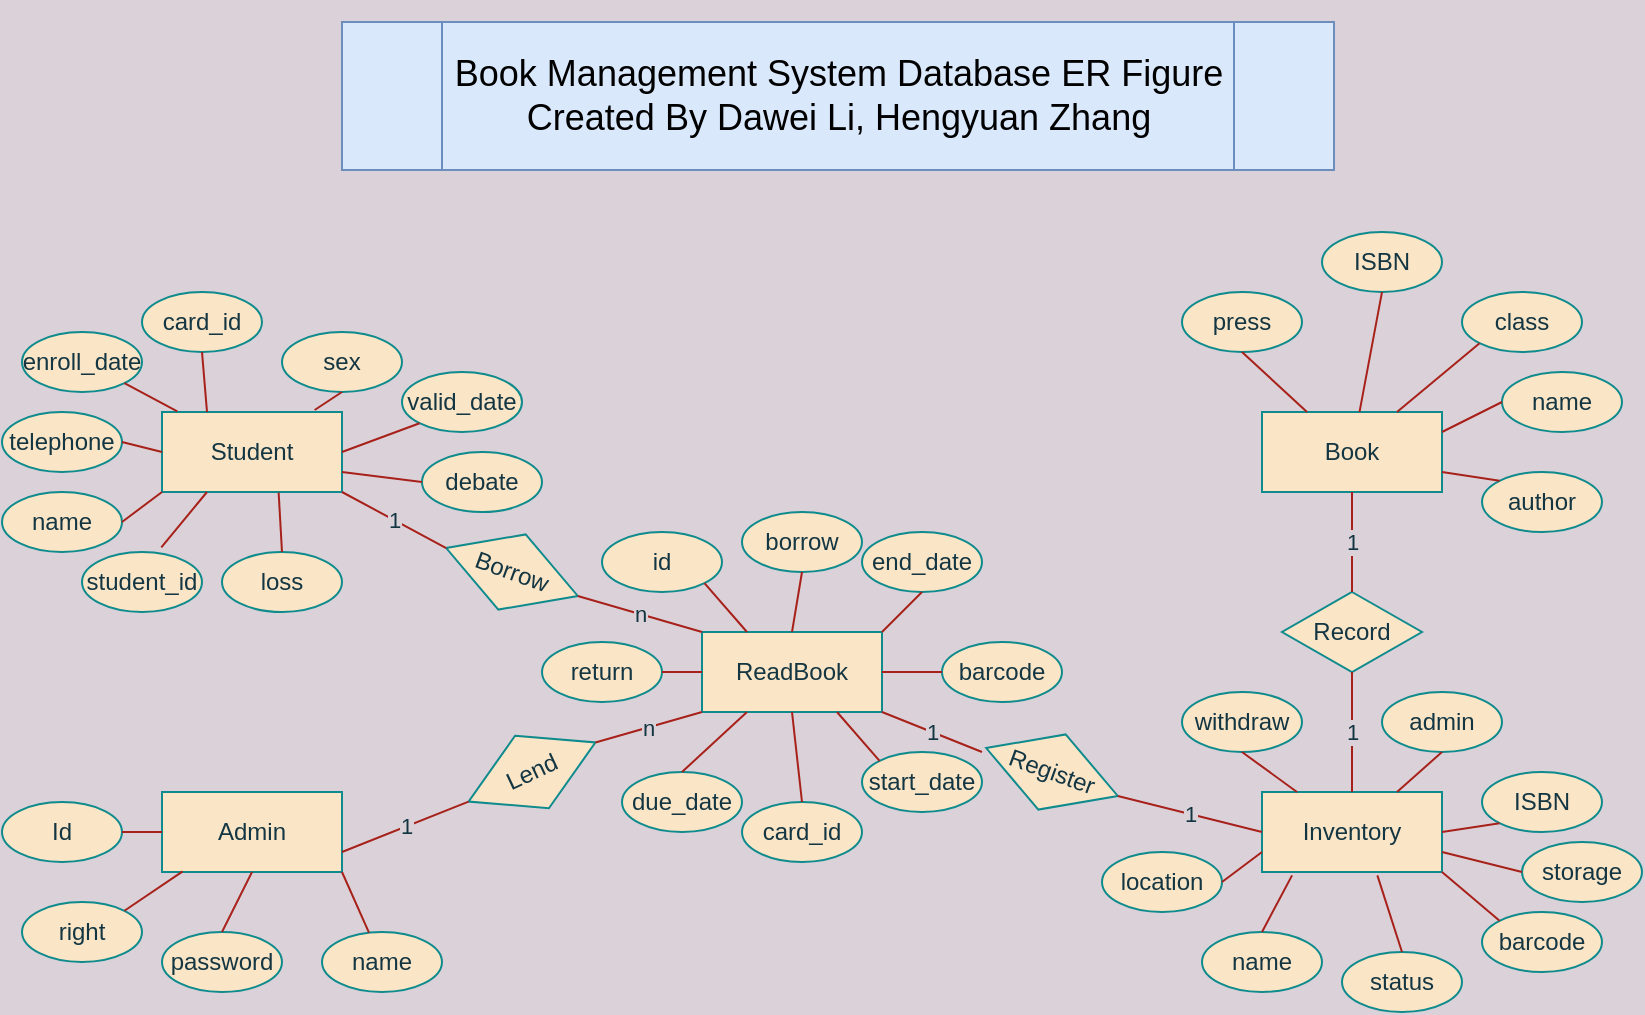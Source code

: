 <mxfile version="15.9.4" type="github">
  <diagram id="jUCnDNcfXhItBj9dQEkn" name="Page-1">
    <mxGraphModel dx="946" dy="614" grid="0" gridSize="10" guides="1" tooltips="1" connect="1" arrows="1" fold="1" page="0" pageScale="1" pageWidth="827" pageHeight="1169" background="#DAD2D8" math="0" shadow="0">
      <root>
        <mxCell id="0" />
        <mxCell id="1" parent="0" />
        <mxCell id="0_cgmdYACFYFVNxgg6Bf-1" value="ReadBook" style="rounded=0;whiteSpace=wrap;html=1;fillColor=#FAE5C7;strokeColor=#0F8B8D;fontColor=#143642;" parent="1" vertex="1">
          <mxGeometry x="362" y="420" width="90" height="40" as="geometry" />
        </mxCell>
        <mxCell id="TISyKrs998pfCiCvNHpI-1" value="Student" style="rounded=0;whiteSpace=wrap;html=1;fillColor=#FAE5C7;strokeColor=#0F8B8D;fontColor=#143642;" parent="1" vertex="1">
          <mxGeometry x="92" y="310" width="90" height="40" as="geometry" />
        </mxCell>
        <mxCell id="TISyKrs998pfCiCvNHpI-2" value="Admin" style="rounded=0;whiteSpace=wrap;html=1;fillColor=#FAE5C7;strokeColor=#0F8B8D;fontColor=#143642;" parent="1" vertex="1">
          <mxGeometry x="92" y="500" width="90" height="40" as="geometry" />
        </mxCell>
        <mxCell id="TISyKrs998pfCiCvNHpI-3" value="Inventory" style="rounded=0;whiteSpace=wrap;html=1;fillColor=#FAE5C7;strokeColor=#0F8B8D;fontColor=#143642;" parent="1" vertex="1">
          <mxGeometry x="642" y="500" width="90" height="40" as="geometry" />
        </mxCell>
        <mxCell id="TISyKrs998pfCiCvNHpI-4" value="Book" style="rounded=0;whiteSpace=wrap;html=1;fillColor=#FAE5C7;strokeColor=#0F8B8D;fontColor=#143642;" parent="1" vertex="1">
          <mxGeometry x="642" y="310" width="90" height="40" as="geometry" />
        </mxCell>
        <mxCell id="TISyKrs998pfCiCvNHpI-6" value="Register" style="rhombus;whiteSpace=wrap;html=1;rotation=20;fillColor=#FAE5C7;strokeColor=#0F8B8D;fontColor=#143642;" parent="1" vertex="1">
          <mxGeometry x="502" y="470" width="70" height="40" as="geometry" />
        </mxCell>
        <mxCell id="TISyKrs998pfCiCvNHpI-7" value="1" style="endArrow=none;html=1;rounded=0;exitX=1;exitY=1;exitDx=0;exitDy=0;labelBackgroundColor=#DAD2D8;strokeColor=#A8201A;fontColor=#143642;fillColor=#FAE5C7;" parent="1" source="0_cgmdYACFYFVNxgg6Bf-1" edge="1">
          <mxGeometry width="50" height="50" relative="1" as="geometry">
            <mxPoint x="442" y="510" as="sourcePoint" />
            <mxPoint x="502" y="480" as="targetPoint" />
          </mxGeometry>
        </mxCell>
        <mxCell id="TISyKrs998pfCiCvNHpI-8" value="1" style="endArrow=none;html=1;rounded=0;exitX=0;exitY=0.5;exitDx=0;exitDy=0;entryX=1;entryY=0.5;entryDx=0;entryDy=0;labelBackgroundColor=#DAD2D8;strokeColor=#A8201A;fontColor=#143642;fillColor=#FAE5C7;" parent="1" source="TISyKrs998pfCiCvNHpI-3" target="TISyKrs998pfCiCvNHpI-6" edge="1">
          <mxGeometry width="50" height="50" relative="1" as="geometry">
            <mxPoint x="512" y="590" as="sourcePoint" />
            <mxPoint x="572" y="500" as="targetPoint" />
          </mxGeometry>
        </mxCell>
        <mxCell id="TISyKrs998pfCiCvNHpI-9" value="Record" style="rhombus;whiteSpace=wrap;html=1;rotation=0;fillColor=#FAE5C7;strokeColor=#0F8B8D;fontColor=#143642;" parent="1" vertex="1">
          <mxGeometry x="652" y="400" width="70" height="40" as="geometry" />
        </mxCell>
        <mxCell id="TISyKrs998pfCiCvNHpI-10" value="1" style="endArrow=none;html=1;rounded=0;entryX=0.5;entryY=1;entryDx=0;entryDy=0;exitX=0.5;exitY=0;exitDx=0;exitDy=0;labelBackgroundColor=#DAD2D8;strokeColor=#A8201A;fontColor=#143642;fillColor=#FAE5C7;" parent="1" source="TISyKrs998pfCiCvNHpI-9" target="TISyKrs998pfCiCvNHpI-4" edge="1">
          <mxGeometry width="50" height="50" relative="1" as="geometry">
            <mxPoint x="682" y="400" as="sourcePoint" />
            <mxPoint x="732" y="350" as="targetPoint" />
          </mxGeometry>
        </mxCell>
        <mxCell id="TISyKrs998pfCiCvNHpI-11" value="1" style="endArrow=none;html=1;rounded=0;exitX=0.5;exitY=0;exitDx=0;exitDy=0;labelBackgroundColor=#DAD2D8;strokeColor=#A8201A;fontColor=#143642;fillColor=#FAE5C7;" parent="1" source="TISyKrs998pfCiCvNHpI-3" target="TISyKrs998pfCiCvNHpI-9" edge="1">
          <mxGeometry width="50" height="50" relative="1" as="geometry">
            <mxPoint x="672" y="490" as="sourcePoint" />
            <mxPoint x="722" y="440" as="targetPoint" />
          </mxGeometry>
        </mxCell>
        <mxCell id="TISyKrs998pfCiCvNHpI-13" value="Borrow" style="rhombus;whiteSpace=wrap;html=1;rotation=20;fillColor=#FAE5C7;strokeColor=#0F8B8D;fontColor=#143642;" parent="1" vertex="1">
          <mxGeometry x="232" y="370" width="70" height="40" as="geometry" />
        </mxCell>
        <mxCell id="TISyKrs998pfCiCvNHpI-14" value="Lend" style="rhombus;whiteSpace=wrap;html=1;rotation=-25;fillColor=#FAE5C7;strokeColor=#0F8B8D;fontColor=#143642;" parent="1" vertex="1">
          <mxGeometry x="242" y="470" width="70" height="40" as="geometry" />
        </mxCell>
        <mxCell id="TISyKrs998pfCiCvNHpI-15" value="n" style="endArrow=none;html=1;rounded=0;entryX=0;entryY=1;entryDx=0;entryDy=0;exitX=1;exitY=0.5;exitDx=0;exitDy=0;labelBackgroundColor=#DAD2D8;strokeColor=#A8201A;fontColor=#143642;fillColor=#FAE5C7;" parent="1" source="TISyKrs998pfCiCvNHpI-14" target="0_cgmdYACFYFVNxgg6Bf-1" edge="1">
          <mxGeometry width="50" height="50" relative="1" as="geometry">
            <mxPoint x="342" y="540" as="sourcePoint" />
            <mxPoint x="392" y="490" as="targetPoint" />
          </mxGeometry>
        </mxCell>
        <mxCell id="TISyKrs998pfCiCvNHpI-16" value="1" style="endArrow=none;html=1;rounded=0;entryX=0;entryY=0.5;entryDx=0;entryDy=0;exitX=1;exitY=0.75;exitDx=0;exitDy=0;labelBackgroundColor=#DAD2D8;strokeColor=#A8201A;fontColor=#143642;fillColor=#FAE5C7;" parent="1" source="TISyKrs998pfCiCvNHpI-2" target="TISyKrs998pfCiCvNHpI-14" edge="1">
          <mxGeometry width="50" height="50" relative="1" as="geometry">
            <mxPoint x="192" y="620" as="sourcePoint" />
            <mxPoint x="242" y="570" as="targetPoint" />
          </mxGeometry>
        </mxCell>
        <mxCell id="TISyKrs998pfCiCvNHpI-17" value="n" style="endArrow=none;html=1;rounded=0;entryX=0;entryY=0;entryDx=0;entryDy=0;exitX=1;exitY=0.5;exitDx=0;exitDy=0;labelBackgroundColor=#DAD2D8;strokeColor=#A8201A;fontColor=#143642;fillColor=#FAE5C7;" parent="1" source="TISyKrs998pfCiCvNHpI-13" target="0_cgmdYACFYFVNxgg6Bf-1" edge="1">
          <mxGeometry width="50" height="50" relative="1" as="geometry">
            <mxPoint x="302" y="400" as="sourcePoint" />
            <mxPoint x="342" y="230" as="targetPoint" />
          </mxGeometry>
        </mxCell>
        <mxCell id="TISyKrs998pfCiCvNHpI-18" value="1" style="endArrow=none;html=1;rounded=0;exitX=0;exitY=0.5;exitDx=0;exitDy=0;entryX=1;entryY=1;entryDx=0;entryDy=0;labelBackgroundColor=#DAD2D8;strokeColor=#A8201A;fontColor=#143642;fillColor=#FAE5C7;" parent="1" source="TISyKrs998pfCiCvNHpI-13" target="TISyKrs998pfCiCvNHpI-1" edge="1">
          <mxGeometry width="50" height="50" relative="1" as="geometry">
            <mxPoint x="232" y="300" as="sourcePoint" />
            <mxPoint x="282" y="250" as="targetPoint" />
          </mxGeometry>
        </mxCell>
        <mxCell id="TISyKrs998pfCiCvNHpI-19" value="Id" style="ellipse;whiteSpace=wrap;html=1;fillColor=#FAE5C7;strokeColor=#0F8B8D;fontColor=#143642;" parent="1" vertex="1">
          <mxGeometry x="12" y="505" width="60" height="30" as="geometry" />
        </mxCell>
        <mxCell id="TISyKrs998pfCiCvNHpI-20" value="name" style="ellipse;whiteSpace=wrap;html=1;fillColor=#FAE5C7;strokeColor=#0F8B8D;fontColor=#143642;" parent="1" vertex="1">
          <mxGeometry x="172" y="570" width="60" height="30" as="geometry" />
        </mxCell>
        <mxCell id="TISyKrs998pfCiCvNHpI-21" value="password" style="ellipse;whiteSpace=wrap;html=1;fillColor=#FAE5C7;strokeColor=#0F8B8D;fontColor=#143642;" parent="1" vertex="1">
          <mxGeometry x="92" y="570" width="60" height="30" as="geometry" />
        </mxCell>
        <mxCell id="TISyKrs998pfCiCvNHpI-22" value="right" style="ellipse;whiteSpace=wrap;html=1;fillColor=#FAE5C7;strokeColor=#0F8B8D;fontColor=#143642;" parent="1" vertex="1">
          <mxGeometry x="22" y="555" width="60" height="30" as="geometry" />
        </mxCell>
        <mxCell id="TISyKrs998pfCiCvNHpI-23" value="name" style="ellipse;whiteSpace=wrap;html=1;fillColor=#FAE5C7;strokeColor=#0F8B8D;fontColor=#143642;" parent="1" vertex="1">
          <mxGeometry x="762" y="290" width="60" height="30" as="geometry" />
        </mxCell>
        <mxCell id="TISyKrs998pfCiCvNHpI-24" value="class" style="ellipse;whiteSpace=wrap;html=1;fillColor=#FAE5C7;strokeColor=#0F8B8D;fontColor=#143642;" parent="1" vertex="1">
          <mxGeometry x="742" y="250" width="60" height="30" as="geometry" />
        </mxCell>
        <mxCell id="TISyKrs998pfCiCvNHpI-25" value="author" style="ellipse;whiteSpace=wrap;html=1;fillColor=#FAE5C7;strokeColor=#0F8B8D;fontColor=#143642;" parent="1" vertex="1">
          <mxGeometry x="752" y="340" width="60" height="30" as="geometry" />
        </mxCell>
        <mxCell id="TISyKrs998pfCiCvNHpI-26" value="press" style="ellipse;whiteSpace=wrap;html=1;fillColor=#FAE5C7;strokeColor=#0F8B8D;fontColor=#143642;" parent="1" vertex="1">
          <mxGeometry x="602" y="250" width="60" height="30" as="geometry" />
        </mxCell>
        <mxCell id="TISyKrs998pfCiCvNHpI-27" value="ISBN" style="ellipse;whiteSpace=wrap;html=1;fillColor=#FAE5C7;strokeColor=#0F8B8D;fontColor=#143642;" parent="1" vertex="1">
          <mxGeometry x="672" y="220" width="60" height="30" as="geometry" />
        </mxCell>
        <mxCell id="TISyKrs998pfCiCvNHpI-28" value="sex" style="ellipse;whiteSpace=wrap;html=1;fillColor=#FAE5C7;strokeColor=#0F8B8D;fontColor=#143642;" parent="1" vertex="1">
          <mxGeometry x="152" y="270" width="60" height="30" as="geometry" />
        </mxCell>
        <mxCell id="TISyKrs998pfCiCvNHpI-29" value="name" style="ellipse;whiteSpace=wrap;html=1;fillColor=#FAE5C7;strokeColor=#0F8B8D;fontColor=#143642;" parent="1" vertex="1">
          <mxGeometry x="12" y="350" width="60" height="30" as="geometry" />
        </mxCell>
        <mxCell id="TISyKrs998pfCiCvNHpI-30" value="student_id" style="ellipse;whiteSpace=wrap;html=1;fillColor=#FAE5C7;strokeColor=#0F8B8D;fontColor=#143642;" parent="1" vertex="1">
          <mxGeometry x="52" y="380" width="60" height="30" as="geometry" />
        </mxCell>
        <mxCell id="TISyKrs998pfCiCvNHpI-31" value="card_id" style="ellipse;whiteSpace=wrap;html=1;fillColor=#FAE5C7;strokeColor=#0F8B8D;fontColor=#143642;" parent="1" vertex="1">
          <mxGeometry x="82" y="250" width="60" height="30" as="geometry" />
        </mxCell>
        <mxCell id="TISyKrs998pfCiCvNHpI-34" value="telephone" style="ellipse;whiteSpace=wrap;html=1;fillColor=#FAE5C7;strokeColor=#0F8B8D;fontColor=#143642;" parent="1" vertex="1">
          <mxGeometry x="12" y="310" width="60" height="30" as="geometry" />
        </mxCell>
        <mxCell id="TISyKrs998pfCiCvNHpI-35" value="loss" style="ellipse;whiteSpace=wrap;html=1;fillColor=#FAE5C7;strokeColor=#0F8B8D;fontColor=#143642;" parent="1" vertex="1">
          <mxGeometry x="122" y="380" width="60" height="30" as="geometry" />
        </mxCell>
        <mxCell id="TISyKrs998pfCiCvNHpI-36" value="valid_date" style="ellipse;whiteSpace=wrap;html=1;fillColor=#FAE5C7;strokeColor=#0F8B8D;fontColor=#143642;" parent="1" vertex="1">
          <mxGeometry x="212" y="290" width="60" height="30" as="geometry" />
        </mxCell>
        <mxCell id="TISyKrs998pfCiCvNHpI-37" value="enroll_date" style="ellipse;whiteSpace=wrap;html=1;fillColor=#FAE5C7;strokeColor=#0F8B8D;fontColor=#143642;" parent="1" vertex="1">
          <mxGeometry x="22" y="270" width="60" height="30" as="geometry" />
        </mxCell>
        <mxCell id="TISyKrs998pfCiCvNHpI-38" value="debate" style="ellipse;whiteSpace=wrap;html=1;fillColor=#FAE5C7;strokeColor=#0F8B8D;fontColor=#143642;" parent="1" vertex="1">
          <mxGeometry x="222" y="330" width="60" height="30" as="geometry" />
        </mxCell>
        <mxCell id="TISyKrs998pfCiCvNHpI-39" value="barcode" style="ellipse;whiteSpace=wrap;html=1;fillColor=#FAE5C7;strokeColor=#0F8B8D;fontColor=#143642;" parent="1" vertex="1">
          <mxGeometry x="752" y="560" width="60" height="30" as="geometry" />
        </mxCell>
        <mxCell id="TISyKrs998pfCiCvNHpI-40" value="withdraw" style="ellipse;whiteSpace=wrap;html=1;fillColor=#FAE5C7;strokeColor=#0F8B8D;fontColor=#143642;" parent="1" vertex="1">
          <mxGeometry x="602" y="450" width="60" height="30" as="geometry" />
        </mxCell>
        <mxCell id="TISyKrs998pfCiCvNHpI-41" value="location" style="ellipse;whiteSpace=wrap;html=1;fillColor=#FAE5C7;strokeColor=#0F8B8D;fontColor=#143642;" parent="1" vertex="1">
          <mxGeometry x="562" y="530" width="60" height="30" as="geometry" />
        </mxCell>
        <mxCell id="TISyKrs998pfCiCvNHpI-42" value="name" style="ellipse;whiteSpace=wrap;html=1;fillColor=#FAE5C7;strokeColor=#0F8B8D;fontColor=#143642;" parent="1" vertex="1">
          <mxGeometry x="612" y="570" width="60" height="30" as="geometry" />
        </mxCell>
        <mxCell id="TISyKrs998pfCiCvNHpI-43" value="storage" style="ellipse;whiteSpace=wrap;html=1;fillColor=#FAE5C7;strokeColor=#0F8B8D;fontColor=#143642;" parent="1" vertex="1">
          <mxGeometry x="772" y="525" width="60" height="30" as="geometry" />
        </mxCell>
        <mxCell id="TISyKrs998pfCiCvNHpI-44" value="ISBN" style="ellipse;whiteSpace=wrap;html=1;fillColor=#FAE5C7;strokeColor=#0F8B8D;fontColor=#143642;" parent="1" vertex="1">
          <mxGeometry x="752" y="490" width="60" height="30" as="geometry" />
        </mxCell>
        <mxCell id="TISyKrs998pfCiCvNHpI-45" value="status" style="ellipse;whiteSpace=wrap;html=1;fillColor=#FAE5C7;strokeColor=#0F8B8D;fontColor=#143642;" parent="1" vertex="1">
          <mxGeometry x="682" y="580" width="60" height="30" as="geometry" />
        </mxCell>
        <mxCell id="TISyKrs998pfCiCvNHpI-46" value="admin" style="ellipse;whiteSpace=wrap;html=1;fillColor=#FAE5C7;strokeColor=#0F8B8D;fontColor=#143642;" parent="1" vertex="1">
          <mxGeometry x="702" y="450" width="60" height="30" as="geometry" />
        </mxCell>
        <mxCell id="TISyKrs998pfCiCvNHpI-47" value="barcode" style="ellipse;whiteSpace=wrap;html=1;fillColor=#FAE5C7;strokeColor=#0F8B8D;fontColor=#143642;" parent="1" vertex="1">
          <mxGeometry x="482" y="425" width="60" height="30" as="geometry" />
        </mxCell>
        <mxCell id="TISyKrs998pfCiCvNHpI-48" value="id" style="ellipse;whiteSpace=wrap;html=1;fillColor=#FAE5C7;strokeColor=#0F8B8D;fontColor=#143642;" parent="1" vertex="1">
          <mxGeometry x="312" y="370" width="60" height="30" as="geometry" />
        </mxCell>
        <mxCell id="TISyKrs998pfCiCvNHpI-49" value="borrow" style="ellipse;whiteSpace=wrap;html=1;fillColor=#FAE5C7;strokeColor=#0F8B8D;fontColor=#143642;" parent="1" vertex="1">
          <mxGeometry x="382" y="360" width="60" height="30" as="geometry" />
        </mxCell>
        <mxCell id="TISyKrs998pfCiCvNHpI-50" value="start_date" style="ellipse;whiteSpace=wrap;html=1;fillColor=#FAE5C7;strokeColor=#0F8B8D;fontColor=#143642;" parent="1" vertex="1">
          <mxGeometry x="442" y="480" width="60" height="30" as="geometry" />
        </mxCell>
        <mxCell id="TISyKrs998pfCiCvNHpI-51" value="card_id" style="ellipse;whiteSpace=wrap;html=1;fillColor=#FAE5C7;strokeColor=#0F8B8D;fontColor=#143642;" parent="1" vertex="1">
          <mxGeometry x="382" y="505" width="60" height="30" as="geometry" />
        </mxCell>
        <mxCell id="TISyKrs998pfCiCvNHpI-52" value="end_date" style="ellipse;whiteSpace=wrap;html=1;fillColor=#FAE5C7;strokeColor=#0F8B8D;fontColor=#143642;" parent="1" vertex="1">
          <mxGeometry x="442" y="370" width="60" height="30" as="geometry" />
        </mxCell>
        <mxCell id="TISyKrs998pfCiCvNHpI-53" value="due_date" style="ellipse;whiteSpace=wrap;html=1;fillColor=#FAE5C7;strokeColor=#0F8B8D;fontColor=#143642;" parent="1" vertex="1">
          <mxGeometry x="322" y="490" width="60" height="30" as="geometry" />
        </mxCell>
        <mxCell id="TISyKrs998pfCiCvNHpI-54" value="return" style="ellipse;whiteSpace=wrap;html=1;fillColor=#FAE5C7;strokeColor=#0F8B8D;fontColor=#143642;" parent="1" vertex="1">
          <mxGeometry x="282" y="425" width="60" height="30" as="geometry" />
        </mxCell>
        <mxCell id="TISyKrs998pfCiCvNHpI-56" value="" style="endArrow=none;html=1;rounded=0;entryX=0.5;entryY=1;entryDx=0;entryDy=0;exitX=0.5;exitY=0;exitDx=0;exitDy=0;labelBackgroundColor=#DAD2D8;strokeColor=#A8201A;fontColor=#143642;fillColor=#FAE5C7;" parent="1" source="0_cgmdYACFYFVNxgg6Bf-1" target="TISyKrs998pfCiCvNHpI-49" edge="1">
          <mxGeometry width="50" height="50" relative="1" as="geometry">
            <mxPoint x="402" y="400" as="sourcePoint" />
            <mxPoint x="452" y="350" as="targetPoint" />
          </mxGeometry>
        </mxCell>
        <mxCell id="TISyKrs998pfCiCvNHpI-57" value="" style="endArrow=none;html=1;rounded=0;labelBackgroundColor=#DAD2D8;strokeColor=#A8201A;fontColor=#143642;fillColor=#FAE5C7;" parent="1" edge="1">
          <mxGeometry width="50" height="50" relative="1" as="geometry">
            <mxPoint x="452" y="420" as="sourcePoint" />
            <mxPoint x="472" y="400" as="targetPoint" />
          </mxGeometry>
        </mxCell>
        <mxCell id="TISyKrs998pfCiCvNHpI-61" value="" style="endArrow=none;html=1;rounded=0;entryX=0;entryY=0.5;entryDx=0;entryDy=0;exitX=1;exitY=0.5;exitDx=0;exitDy=0;labelBackgroundColor=#DAD2D8;strokeColor=#A8201A;fontColor=#143642;fillColor=#FAE5C7;" parent="1" source="0_cgmdYACFYFVNxgg6Bf-1" target="TISyKrs998pfCiCvNHpI-47" edge="1">
          <mxGeometry width="50" height="50" relative="1" as="geometry">
            <mxPoint x="472" y="580" as="sourcePoint" />
            <mxPoint x="522" y="530" as="targetPoint" />
          </mxGeometry>
        </mxCell>
        <mxCell id="TISyKrs998pfCiCvNHpI-62" value="" style="endArrow=none;html=1;rounded=0;entryX=0;entryY=0;entryDx=0;entryDy=0;exitX=0.75;exitY=1;exitDx=0;exitDy=0;labelBackgroundColor=#DAD2D8;strokeColor=#A8201A;fontColor=#143642;fillColor=#FAE5C7;" parent="1" source="0_cgmdYACFYFVNxgg6Bf-1" target="TISyKrs998pfCiCvNHpI-50" edge="1">
          <mxGeometry width="50" height="50" relative="1" as="geometry">
            <mxPoint x="402" y="400" as="sourcePoint" />
            <mxPoint x="452" y="350" as="targetPoint" />
          </mxGeometry>
        </mxCell>
        <mxCell id="TISyKrs998pfCiCvNHpI-63" value="" style="endArrow=none;html=1;rounded=0;exitX=0.5;exitY=1;exitDx=0;exitDy=0;entryX=0.5;entryY=0;entryDx=0;entryDy=0;labelBackgroundColor=#DAD2D8;strokeColor=#A8201A;fontColor=#143642;fillColor=#FAE5C7;" parent="1" source="0_cgmdYACFYFVNxgg6Bf-1" target="TISyKrs998pfCiCvNHpI-51" edge="1">
          <mxGeometry width="50" height="50" relative="1" as="geometry">
            <mxPoint x="402" y="400" as="sourcePoint" />
            <mxPoint x="412" y="500" as="targetPoint" />
          </mxGeometry>
        </mxCell>
        <mxCell id="TISyKrs998pfCiCvNHpI-64" value="" style="endArrow=none;html=1;rounded=0;entryX=0.25;entryY=1;entryDx=0;entryDy=0;exitX=0.5;exitY=0;exitDx=0;exitDy=0;labelBackgroundColor=#DAD2D8;strokeColor=#A8201A;fontColor=#143642;fillColor=#FAE5C7;" parent="1" source="TISyKrs998pfCiCvNHpI-53" target="0_cgmdYACFYFVNxgg6Bf-1" edge="1">
          <mxGeometry width="50" height="50" relative="1" as="geometry">
            <mxPoint x="372" y="670" as="sourcePoint" />
            <mxPoint x="422" y="620" as="targetPoint" />
          </mxGeometry>
        </mxCell>
        <mxCell id="TISyKrs998pfCiCvNHpI-65" value="" style="endArrow=none;html=1;rounded=0;entryX=0;entryY=0.5;entryDx=0;entryDy=0;exitX=1;exitY=0.5;exitDx=0;exitDy=0;labelBackgroundColor=#DAD2D8;strokeColor=#A8201A;fontColor=#143642;fillColor=#FAE5C7;" parent="1" source="TISyKrs998pfCiCvNHpI-54" target="0_cgmdYACFYFVNxgg6Bf-1" edge="1">
          <mxGeometry width="50" height="50" relative="1" as="geometry">
            <mxPoint x="302" y="660" as="sourcePoint" />
            <mxPoint x="352" y="610" as="targetPoint" />
          </mxGeometry>
        </mxCell>
        <mxCell id="TISyKrs998pfCiCvNHpI-66" value="" style="endArrow=none;html=1;rounded=0;entryX=1;entryY=1;entryDx=0;entryDy=0;exitX=0.25;exitY=0;exitDx=0;exitDy=0;labelBackgroundColor=#DAD2D8;strokeColor=#A8201A;fontColor=#143642;fillColor=#FAE5C7;" parent="1" source="0_cgmdYACFYFVNxgg6Bf-1" target="TISyKrs998pfCiCvNHpI-48" edge="1">
          <mxGeometry width="50" height="50" relative="1" as="geometry">
            <mxPoint x="342" y="650" as="sourcePoint" />
            <mxPoint x="392" y="600" as="targetPoint" />
          </mxGeometry>
        </mxCell>
        <mxCell id="TISyKrs998pfCiCvNHpI-67" value="" style="endArrow=none;html=1;rounded=0;exitX=0.25;exitY=0;exitDx=0;exitDy=0;entryX=0.5;entryY=1;entryDx=0;entryDy=0;labelBackgroundColor=#DAD2D8;strokeColor=#A8201A;fontColor=#143642;fillColor=#FAE5C7;" parent="1" source="TISyKrs998pfCiCvNHpI-1" target="TISyKrs998pfCiCvNHpI-31" edge="1">
          <mxGeometry width="50" height="50" relative="1" as="geometry">
            <mxPoint x="72" y="330" as="sourcePoint" />
            <mxPoint x="122" y="280" as="targetPoint" />
          </mxGeometry>
        </mxCell>
        <mxCell id="TISyKrs998pfCiCvNHpI-68" value="" style="endArrow=none;html=1;rounded=0;entryX=0.5;entryY=1;entryDx=0;entryDy=0;exitX=0.848;exitY=-0.025;exitDx=0;exitDy=0;exitPerimeter=0;labelBackgroundColor=#DAD2D8;strokeColor=#A8201A;fontColor=#143642;fillColor=#FAE5C7;" parent="1" source="TISyKrs998pfCiCvNHpI-1" target="TISyKrs998pfCiCvNHpI-28" edge="1">
          <mxGeometry width="50" height="50" relative="1" as="geometry">
            <mxPoint x="142" y="220" as="sourcePoint" />
            <mxPoint x="192" y="170" as="targetPoint" />
          </mxGeometry>
        </mxCell>
        <mxCell id="TISyKrs998pfCiCvNHpI-69" value="" style="endArrow=none;html=1;rounded=0;exitX=1;exitY=0.5;exitDx=0;exitDy=0;entryX=0;entryY=1;entryDx=0;entryDy=0;labelBackgroundColor=#DAD2D8;strokeColor=#A8201A;fontColor=#143642;fillColor=#FAE5C7;" parent="1" source="TISyKrs998pfCiCvNHpI-1" target="TISyKrs998pfCiCvNHpI-36" edge="1">
          <mxGeometry width="50" height="50" relative="1" as="geometry">
            <mxPoint x="172" y="360" as="sourcePoint" />
            <mxPoint x="222" y="310" as="targetPoint" />
          </mxGeometry>
        </mxCell>
        <mxCell id="TISyKrs998pfCiCvNHpI-70" value="" style="endArrow=none;html=1;rounded=0;entryX=0.085;entryY=-0.008;entryDx=0;entryDy=0;entryPerimeter=0;exitX=1;exitY=1;exitDx=0;exitDy=0;labelBackgroundColor=#DAD2D8;strokeColor=#A8201A;fontColor=#143642;fillColor=#FAE5C7;" parent="1" source="TISyKrs998pfCiCvNHpI-37" target="TISyKrs998pfCiCvNHpI-1" edge="1">
          <mxGeometry width="50" height="50" relative="1" as="geometry">
            <mxPoint x="162" y="240" as="sourcePoint" />
            <mxPoint x="212" y="190" as="targetPoint" />
          </mxGeometry>
        </mxCell>
        <mxCell id="TISyKrs998pfCiCvNHpI-71" value="" style="endArrow=none;html=1;rounded=0;entryX=0.661;entryY=-0.078;entryDx=0;entryDy=0;entryPerimeter=0;exitX=0.25;exitY=1;exitDx=0;exitDy=0;labelBackgroundColor=#DAD2D8;strokeColor=#A8201A;fontColor=#143642;fillColor=#FAE5C7;" parent="1" source="TISyKrs998pfCiCvNHpI-1" target="TISyKrs998pfCiCvNHpI-30" edge="1">
          <mxGeometry width="50" height="50" relative="1" as="geometry">
            <mxPoint x="112" y="340" as="sourcePoint" />
            <mxPoint x="222" y="200" as="targetPoint" />
          </mxGeometry>
        </mxCell>
        <mxCell id="TISyKrs998pfCiCvNHpI-72" value="" style="endArrow=none;html=1;rounded=0;entryX=0.5;entryY=0;entryDx=0;entryDy=0;exitX=0.648;exitY=1.008;exitDx=0;exitDy=0;exitPerimeter=0;labelBackgroundColor=#DAD2D8;strokeColor=#A8201A;fontColor=#143642;fillColor=#FAE5C7;" parent="1" source="TISyKrs998pfCiCvNHpI-1" target="TISyKrs998pfCiCvNHpI-35" edge="1">
          <mxGeometry width="50" height="50" relative="1" as="geometry">
            <mxPoint x="182" y="260" as="sourcePoint" />
            <mxPoint x="232" y="210" as="targetPoint" />
          </mxGeometry>
        </mxCell>
        <mxCell id="TISyKrs998pfCiCvNHpI-73" value="" style="endArrow=none;html=1;rounded=0;entryX=0;entryY=0.5;entryDx=0;entryDy=0;exitX=1;exitY=0.75;exitDx=0;exitDy=0;labelBackgroundColor=#DAD2D8;strokeColor=#A8201A;fontColor=#143642;fillColor=#FAE5C7;" parent="1" source="TISyKrs998pfCiCvNHpI-1" target="TISyKrs998pfCiCvNHpI-38" edge="1">
          <mxGeometry width="50" height="50" relative="1" as="geometry">
            <mxPoint x="192" y="270" as="sourcePoint" />
            <mxPoint x="242" y="220" as="targetPoint" />
          </mxGeometry>
        </mxCell>
        <mxCell id="TISyKrs998pfCiCvNHpI-75" value="" style="endArrow=none;html=1;rounded=0;entryX=0;entryY=0.5;entryDx=0;entryDy=0;labelBackgroundColor=#DAD2D8;strokeColor=#A8201A;fontColor=#143642;fillColor=#FAE5C7;" parent="1" target="TISyKrs998pfCiCvNHpI-1" edge="1">
          <mxGeometry width="50" height="50" relative="1" as="geometry">
            <mxPoint x="72" y="325" as="sourcePoint" />
            <mxPoint x="222" y="200" as="targetPoint" />
          </mxGeometry>
        </mxCell>
        <mxCell id="TISyKrs998pfCiCvNHpI-76" value="" style="endArrow=none;html=1;rounded=0;entryX=0;entryY=1;entryDx=0;entryDy=0;exitX=1;exitY=0.5;exitDx=0;exitDy=0;labelBackgroundColor=#DAD2D8;strokeColor=#A8201A;fontColor=#143642;fillColor=#FAE5C7;" parent="1" source="TISyKrs998pfCiCvNHpI-29" target="TISyKrs998pfCiCvNHpI-1" edge="1">
          <mxGeometry width="50" height="50" relative="1" as="geometry">
            <mxPoint x="182" y="260" as="sourcePoint" />
            <mxPoint x="232" y="210" as="targetPoint" />
          </mxGeometry>
        </mxCell>
        <mxCell id="TISyKrs998pfCiCvNHpI-77" value="" style="endArrow=none;html=1;rounded=0;entryX=1;entryY=1;entryDx=0;entryDy=0;labelBackgroundColor=#DAD2D8;strokeColor=#A8201A;fontColor=#143642;fillColor=#FAE5C7;" parent="1" source="TISyKrs998pfCiCvNHpI-20" target="TISyKrs998pfCiCvNHpI-2" edge="1">
          <mxGeometry width="50" height="50" relative="1" as="geometry">
            <mxPoint x="312" y="635" as="sourcePoint" />
            <mxPoint x="362" y="585" as="targetPoint" />
          </mxGeometry>
        </mxCell>
        <mxCell id="TISyKrs998pfCiCvNHpI-78" value="" style="endArrow=none;html=1;rounded=0;entryX=0.5;entryY=1;entryDx=0;entryDy=0;exitX=0.5;exitY=0;exitDx=0;exitDy=0;labelBackgroundColor=#DAD2D8;strokeColor=#A8201A;fontColor=#143642;fillColor=#FAE5C7;" parent="1" source="TISyKrs998pfCiCvNHpI-21" target="TISyKrs998pfCiCvNHpI-2" edge="1">
          <mxGeometry width="50" height="50" relative="1" as="geometry">
            <mxPoint x="322" y="645" as="sourcePoint" />
            <mxPoint x="372" y="595" as="targetPoint" />
          </mxGeometry>
        </mxCell>
        <mxCell id="TISyKrs998pfCiCvNHpI-79" value="" style="endArrow=none;html=1;rounded=0;entryX=0.115;entryY=0.992;entryDx=0;entryDy=0;entryPerimeter=0;exitX=1;exitY=0;exitDx=0;exitDy=0;labelBackgroundColor=#DAD2D8;strokeColor=#A8201A;fontColor=#143642;fillColor=#FAE5C7;" parent="1" source="TISyKrs998pfCiCvNHpI-22" target="TISyKrs998pfCiCvNHpI-2" edge="1">
          <mxGeometry width="50" height="50" relative="1" as="geometry">
            <mxPoint x="332" y="655" as="sourcePoint" />
            <mxPoint x="382" y="605" as="targetPoint" />
          </mxGeometry>
        </mxCell>
        <mxCell id="TISyKrs998pfCiCvNHpI-80" value="" style="endArrow=none;html=1;rounded=0;entryX=0;entryY=0.5;entryDx=0;entryDy=0;exitX=1;exitY=0.5;exitDx=0;exitDy=0;labelBackgroundColor=#DAD2D8;strokeColor=#A8201A;fontColor=#143642;fillColor=#FAE5C7;" parent="1" source="TISyKrs998pfCiCvNHpI-19" target="TISyKrs998pfCiCvNHpI-2" edge="1">
          <mxGeometry width="50" height="50" relative="1" as="geometry">
            <mxPoint x="342" y="665" as="sourcePoint" />
            <mxPoint x="392" y="615" as="targetPoint" />
          </mxGeometry>
        </mxCell>
        <mxCell id="TISyKrs998pfCiCvNHpI-82" value="" style="endArrow=none;html=1;rounded=0;entryX=0.5;entryY=1;entryDx=0;entryDy=0;labelBackgroundColor=#DAD2D8;strokeColor=#A8201A;fontColor=#143642;fillColor=#FAE5C7;" parent="1" source="TISyKrs998pfCiCvNHpI-3" target="TISyKrs998pfCiCvNHpI-40" edge="1">
          <mxGeometry width="50" height="50" relative="1" as="geometry">
            <mxPoint x="362" y="685" as="sourcePoint" />
            <mxPoint x="412" y="635" as="targetPoint" />
          </mxGeometry>
        </mxCell>
        <mxCell id="TISyKrs998pfCiCvNHpI-83" value="" style="endArrow=none;html=1;rounded=0;entryX=0.5;entryY=1;entryDx=0;entryDy=0;exitX=0.75;exitY=0;exitDx=0;exitDy=0;labelBackgroundColor=#DAD2D8;strokeColor=#A8201A;fontColor=#143642;fillColor=#FAE5C7;" parent="1" source="TISyKrs998pfCiCvNHpI-3" target="TISyKrs998pfCiCvNHpI-46" edge="1">
          <mxGeometry width="50" height="50" relative="1" as="geometry">
            <mxPoint x="372" y="695" as="sourcePoint" />
            <mxPoint x="422" y="645" as="targetPoint" />
          </mxGeometry>
        </mxCell>
        <mxCell id="TISyKrs998pfCiCvNHpI-84" value="" style="endArrow=none;html=1;rounded=0;entryX=0;entryY=1;entryDx=0;entryDy=0;exitX=1;exitY=0.5;exitDx=0;exitDy=0;labelBackgroundColor=#DAD2D8;strokeColor=#A8201A;fontColor=#143642;fillColor=#FAE5C7;" parent="1" source="TISyKrs998pfCiCvNHpI-3" target="TISyKrs998pfCiCvNHpI-44" edge="1">
          <mxGeometry width="50" height="50" relative="1" as="geometry">
            <mxPoint x="382" y="705" as="sourcePoint" />
            <mxPoint x="432" y="655" as="targetPoint" />
          </mxGeometry>
        </mxCell>
        <mxCell id="TISyKrs998pfCiCvNHpI-85" value="" style="endArrow=none;html=1;rounded=0;entryX=0;entryY=0.5;entryDx=0;entryDy=0;exitX=1;exitY=0.75;exitDx=0;exitDy=0;labelBackgroundColor=#DAD2D8;strokeColor=#A8201A;fontColor=#143642;fillColor=#FAE5C7;" parent="1" source="TISyKrs998pfCiCvNHpI-3" target="TISyKrs998pfCiCvNHpI-43" edge="1">
          <mxGeometry width="50" height="50" relative="1" as="geometry">
            <mxPoint x="392" y="715" as="sourcePoint" />
            <mxPoint x="442" y="665" as="targetPoint" />
          </mxGeometry>
        </mxCell>
        <mxCell id="TISyKrs998pfCiCvNHpI-86" value="" style="endArrow=none;html=1;rounded=0;entryX=1;entryY=1;entryDx=0;entryDy=0;exitX=0;exitY=0;exitDx=0;exitDy=0;labelBackgroundColor=#DAD2D8;strokeColor=#A8201A;fontColor=#143642;fillColor=#FAE5C7;" parent="1" source="TISyKrs998pfCiCvNHpI-39" target="TISyKrs998pfCiCvNHpI-3" edge="1">
          <mxGeometry width="50" height="50" relative="1" as="geometry">
            <mxPoint x="402" y="725" as="sourcePoint" />
            <mxPoint x="452" y="675" as="targetPoint" />
          </mxGeometry>
        </mxCell>
        <mxCell id="TISyKrs998pfCiCvNHpI-87" value="" style="endArrow=none;html=1;rounded=0;entryX=0.641;entryY=1.042;entryDx=0;entryDy=0;entryPerimeter=0;exitX=0.5;exitY=0;exitDx=0;exitDy=0;labelBackgroundColor=#DAD2D8;strokeColor=#A8201A;fontColor=#143642;fillColor=#FAE5C7;" parent="1" source="TISyKrs998pfCiCvNHpI-45" target="TISyKrs998pfCiCvNHpI-3" edge="1">
          <mxGeometry width="50" height="50" relative="1" as="geometry">
            <mxPoint x="412" y="735" as="sourcePoint" />
            <mxPoint x="462" y="685" as="targetPoint" />
          </mxGeometry>
        </mxCell>
        <mxCell id="TISyKrs998pfCiCvNHpI-88" value="" style="endArrow=none;html=1;rounded=0;entryX=0;entryY=0.75;entryDx=0;entryDy=0;exitX=1;exitY=0.5;exitDx=0;exitDy=0;labelBackgroundColor=#DAD2D8;strokeColor=#A8201A;fontColor=#143642;fillColor=#FAE5C7;" parent="1" source="TISyKrs998pfCiCvNHpI-41" target="TISyKrs998pfCiCvNHpI-3" edge="1">
          <mxGeometry width="50" height="50" relative="1" as="geometry">
            <mxPoint x="422" y="745" as="sourcePoint" />
            <mxPoint x="472" y="695" as="targetPoint" />
          </mxGeometry>
        </mxCell>
        <mxCell id="TISyKrs998pfCiCvNHpI-89" value="" style="endArrow=none;html=1;rounded=0;entryX=0.167;entryY=1.042;entryDx=0;entryDy=0;entryPerimeter=0;exitX=0.5;exitY=0;exitDx=0;exitDy=0;labelBackgroundColor=#DAD2D8;strokeColor=#A8201A;fontColor=#143642;fillColor=#FAE5C7;" parent="1" source="TISyKrs998pfCiCvNHpI-42" target="TISyKrs998pfCiCvNHpI-3" edge="1">
          <mxGeometry width="50" height="50" relative="1" as="geometry">
            <mxPoint x="432" y="755" as="sourcePoint" />
            <mxPoint x="482" y="705" as="targetPoint" />
          </mxGeometry>
        </mxCell>
        <mxCell id="TISyKrs998pfCiCvNHpI-90" value="" style="endArrow=none;html=1;rounded=0;entryX=0;entryY=0;entryDx=0;entryDy=0;exitX=1;exitY=0.75;exitDx=0;exitDy=0;labelBackgroundColor=#DAD2D8;strokeColor=#A8201A;fontColor=#143642;fillColor=#FAE5C7;" parent="1" source="TISyKrs998pfCiCvNHpI-4" target="TISyKrs998pfCiCvNHpI-25" edge="1">
          <mxGeometry width="50" height="50" relative="1" as="geometry">
            <mxPoint x="692" y="180" as="sourcePoint" />
            <mxPoint x="742" y="130" as="targetPoint" />
          </mxGeometry>
        </mxCell>
        <mxCell id="TISyKrs998pfCiCvNHpI-91" value="" style="endArrow=none;html=1;rounded=0;entryX=0;entryY=0.5;entryDx=0;entryDy=0;exitX=1;exitY=0.25;exitDx=0;exitDy=0;labelBackgroundColor=#DAD2D8;strokeColor=#A8201A;fontColor=#143642;fillColor=#FAE5C7;" parent="1" source="TISyKrs998pfCiCvNHpI-4" target="TISyKrs998pfCiCvNHpI-23" edge="1">
          <mxGeometry width="50" height="50" relative="1" as="geometry">
            <mxPoint x="702" y="190" as="sourcePoint" />
            <mxPoint x="752" y="140" as="targetPoint" />
          </mxGeometry>
        </mxCell>
        <mxCell id="TISyKrs998pfCiCvNHpI-92" value="" style="endArrow=none;html=1;rounded=0;entryX=0;entryY=1;entryDx=0;entryDy=0;exitX=0.75;exitY=0;exitDx=0;exitDy=0;labelBackgroundColor=#DAD2D8;strokeColor=#A8201A;fontColor=#143642;fillColor=#FAE5C7;" parent="1" source="TISyKrs998pfCiCvNHpI-4" target="TISyKrs998pfCiCvNHpI-24" edge="1">
          <mxGeometry width="50" height="50" relative="1" as="geometry">
            <mxPoint x="712" y="200" as="sourcePoint" />
            <mxPoint x="762" y="150" as="targetPoint" />
          </mxGeometry>
        </mxCell>
        <mxCell id="TISyKrs998pfCiCvNHpI-93" value="" style="endArrow=none;html=1;rounded=0;entryX=0.5;entryY=1;entryDx=0;entryDy=0;labelBackgroundColor=#DAD2D8;strokeColor=#A8201A;fontColor=#143642;fillColor=#FAE5C7;" parent="1" source="TISyKrs998pfCiCvNHpI-4" target="TISyKrs998pfCiCvNHpI-27" edge="1">
          <mxGeometry width="50" height="50" relative="1" as="geometry">
            <mxPoint x="722" y="210" as="sourcePoint" />
            <mxPoint x="772" y="160" as="targetPoint" />
          </mxGeometry>
        </mxCell>
        <mxCell id="TISyKrs998pfCiCvNHpI-94" value="" style="endArrow=none;html=1;rounded=0;entryX=0.5;entryY=1;entryDx=0;entryDy=0;exitX=0.25;exitY=0;exitDx=0;exitDy=0;labelBackgroundColor=#DAD2D8;strokeColor=#A8201A;fontColor=#143642;fillColor=#FAE5C7;" parent="1" source="TISyKrs998pfCiCvNHpI-4" target="TISyKrs998pfCiCvNHpI-26" edge="1">
          <mxGeometry width="50" height="50" relative="1" as="geometry">
            <mxPoint x="732" y="220" as="sourcePoint" />
            <mxPoint x="782" y="170" as="targetPoint" />
          </mxGeometry>
        </mxCell>
        <mxCell id="3e3VVNeyUD89QNQ9KhLq-2" value="" style="shape=image;html=1;verticalAlign=top;verticalLabelPosition=bottom;labelBackgroundColor=#DAD2D8;imageAspect=0;aspect=fixed;image=https://cdn1.iconfinder.com/data/icons/office-icons-17/512/ilustracoes_04-10-128.png;rounded=0;sketch=0;fontColor=#143642;strokeColor=#0F8B8D;fillColor=#FAE5C7;" vertex="1" parent="1">
          <mxGeometry x="19" y="104" width="96" height="96" as="geometry" />
        </mxCell>
        <mxCell id="3e3VVNeyUD89QNQ9KhLq-3" value="&lt;font style=&quot;font-size: 18px&quot;&gt;Book Management System Database ER Figure&lt;br&gt;Created By Dawei Li, Hengyuan Zhang&lt;/font&gt;" style="shape=process;whiteSpace=wrap;html=1;backgroundOutline=1;rounded=0;sketch=0;strokeColor=#6c8ebf;fillColor=#dae8fc;" vertex="1" parent="1">
          <mxGeometry x="182" y="115" width="496" height="74" as="geometry" />
        </mxCell>
      </root>
    </mxGraphModel>
  </diagram>
</mxfile>
